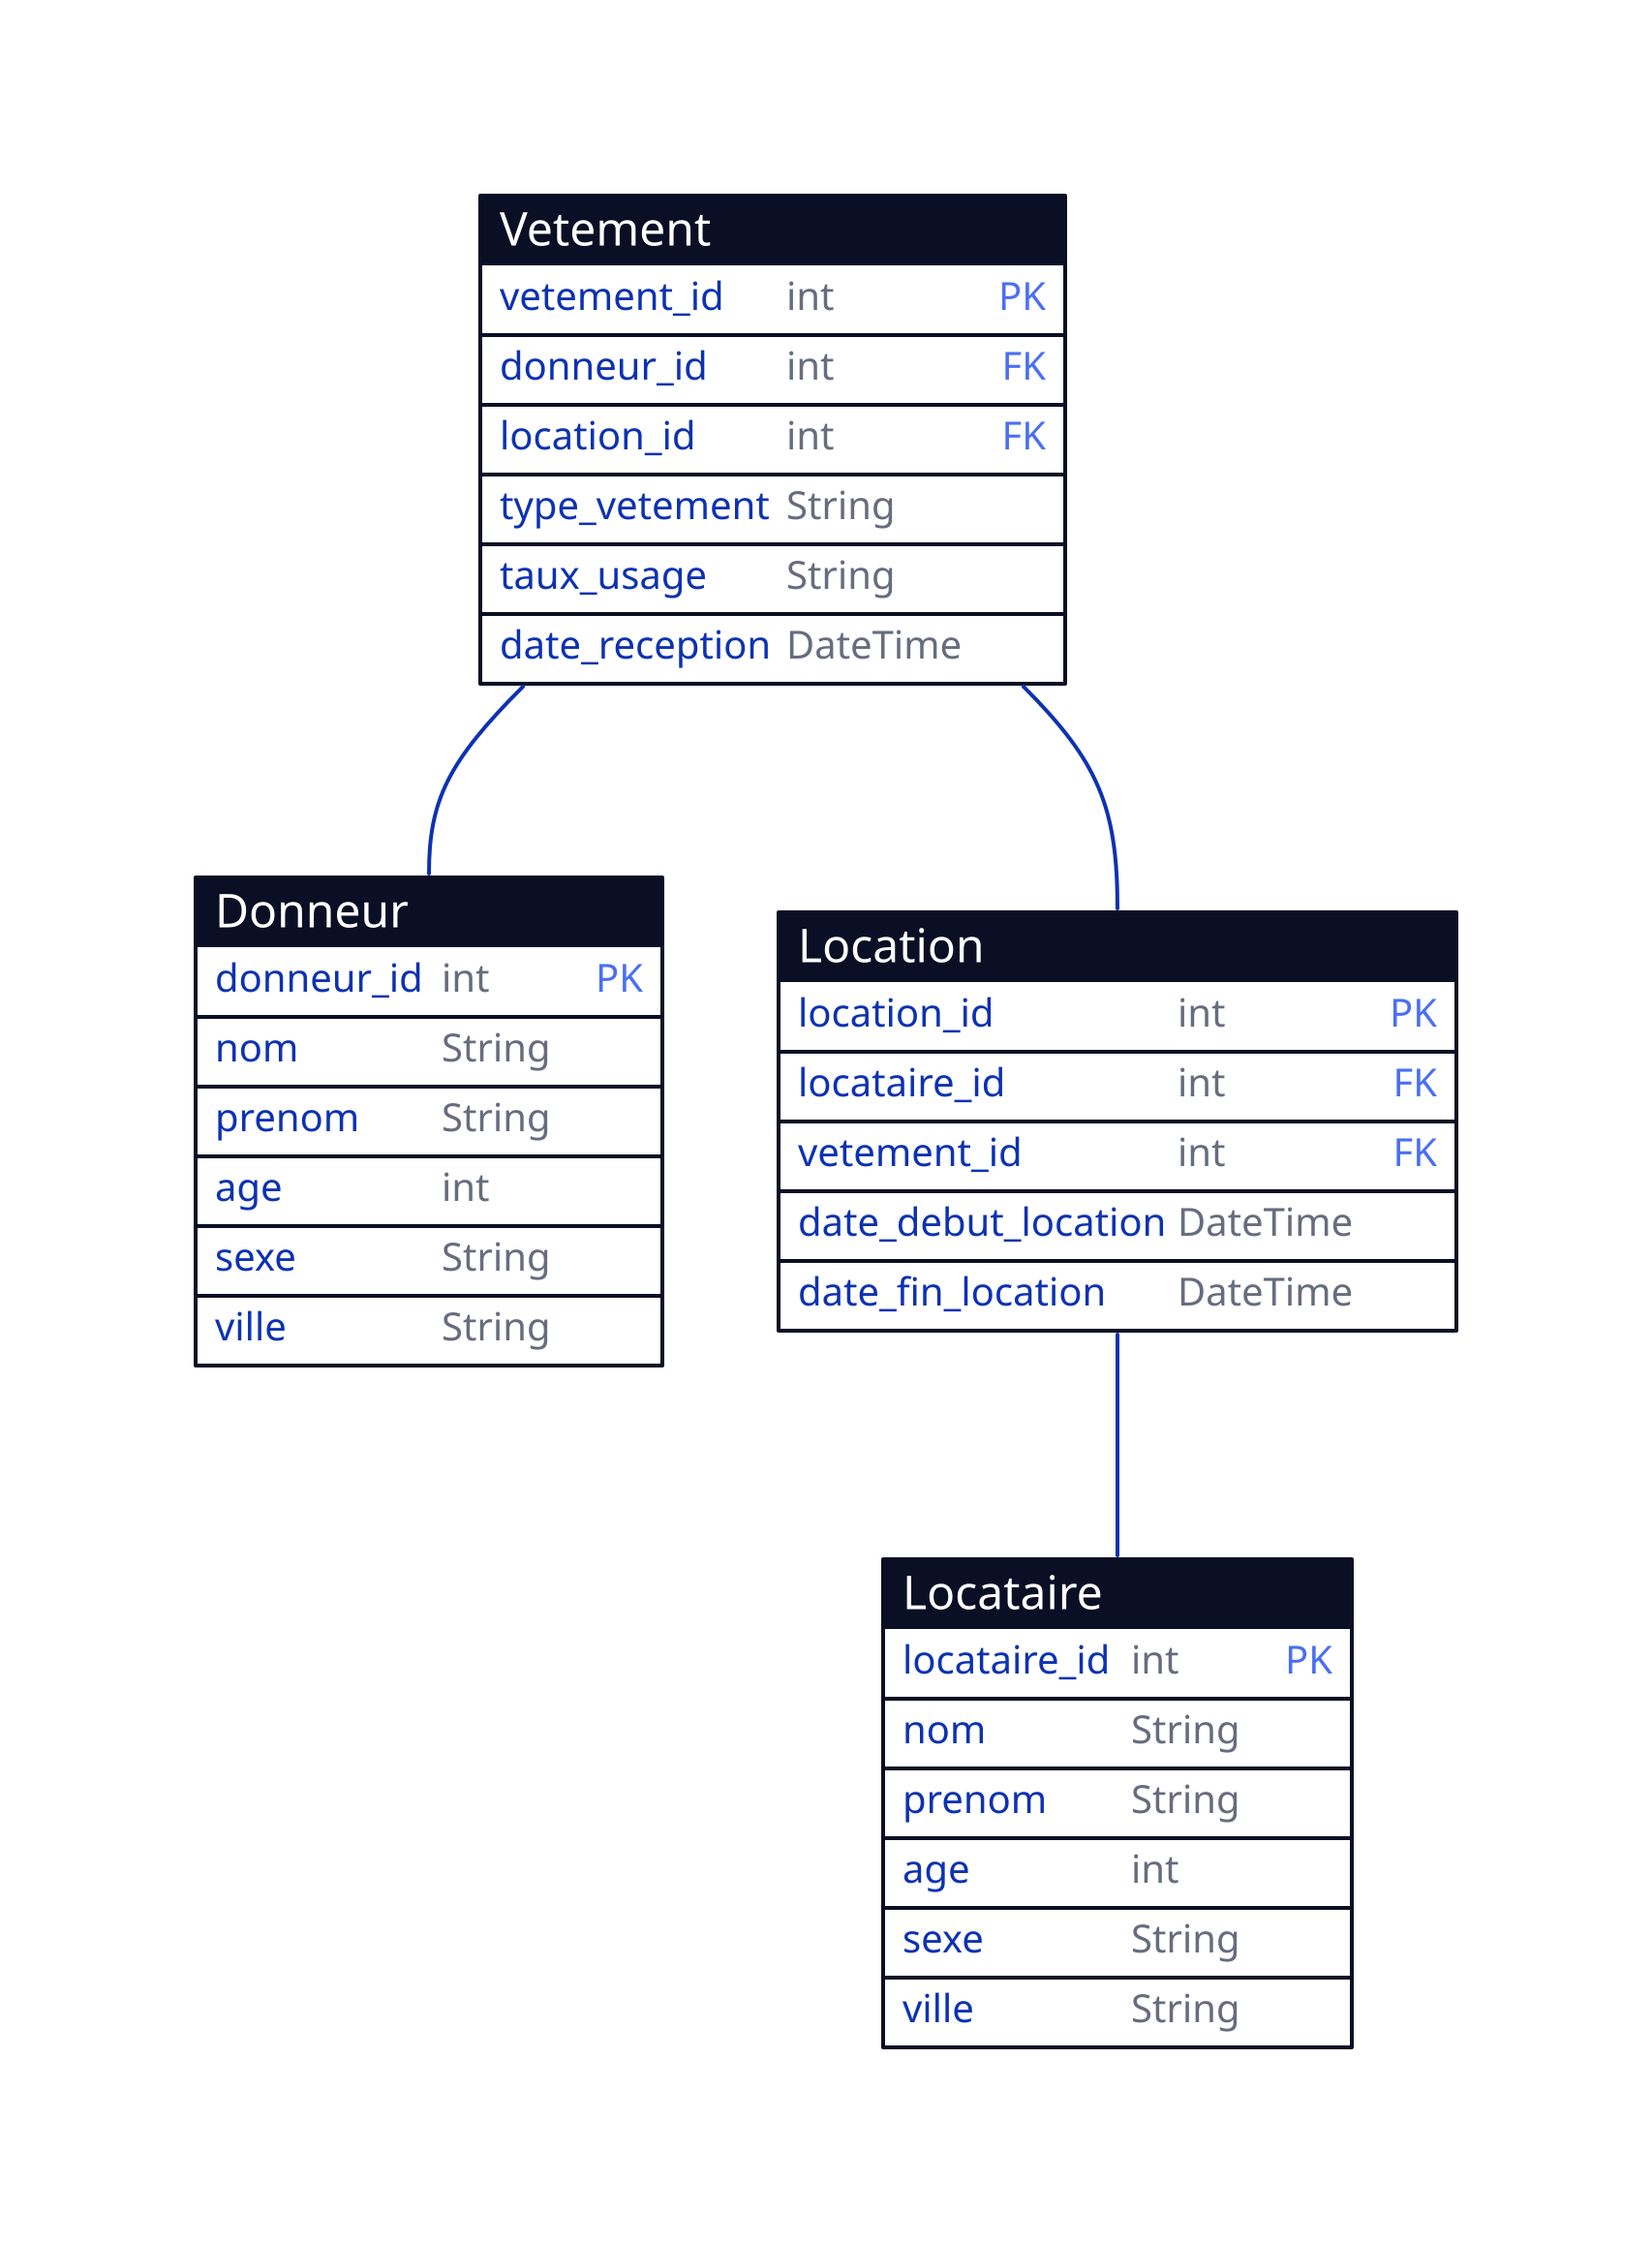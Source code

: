 # Location vêtements

Vetement: {
  shape: sql_table
  vetement_id: int {constraint: primary_key}
  donneur_id: int {constraint: foreign_key}
  location_id: int {constraint: foreign_key}
  type_vetement: String
  taux_usage: String
  date_reception: DateTime
}

Donneur: {
  shape: sql_table
  donneur_id: int {constraint: primary_key}
  nom: String
  prenom: String
  age: int
  sexe: String
  ville: String
}

Locataire: {
  shape: sql_table
  locataire_id: int {constraint: primary_key}
  nom: String
  prenom: String
  age: int
  sexe: String
  ville: String
}

Location: {
  shape: sql_table
  location_id: int {constraint: primary_key}
  locataire_id: int {constraint: foreign_key}
  vetement_id: int {constraint: foreign_key}
  date_debut_location: DateTime
  date_fin_location: DateTime
}

Vetement.donneur_id -- Donneur.donneur_id
Vetement.vetement_id -- Location.vetement_id
Location.locataire_id -- Locataire.locataire_id
